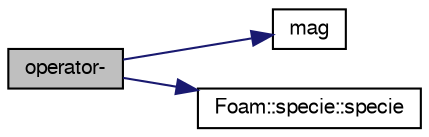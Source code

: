 digraph "operator-"
{
  bgcolor="transparent";
  edge [fontname="FreeSans",fontsize="10",labelfontname="FreeSans",labelfontsize="10"];
  node [fontname="FreeSans",fontsize="10",shape=record];
  rankdir="LR";
  Node134462 [label="operator-",height=0.2,width=0.4,color="black", fillcolor="grey75", style="filled", fontcolor="black"];
  Node134462 -> Node134463 [color="midnightblue",fontsize="10",style="solid",fontname="FreeSans"];
  Node134463 [label="mag",height=0.2,width=0.4,color="black",URL="$a21124.html#a929da2a3fdcf3dacbbe0487d3a330dae"];
  Node134462 -> Node134464 [color="midnightblue",fontsize="10",style="solid",fontname="FreeSans"];
  Node134464 [label="Foam::specie::specie",height=0.2,width=0.4,color="black",URL="$a30350.html#a94ed1c21a7543df8190a5e6001972fdd",tooltip="Construct from components without name. "];
}
